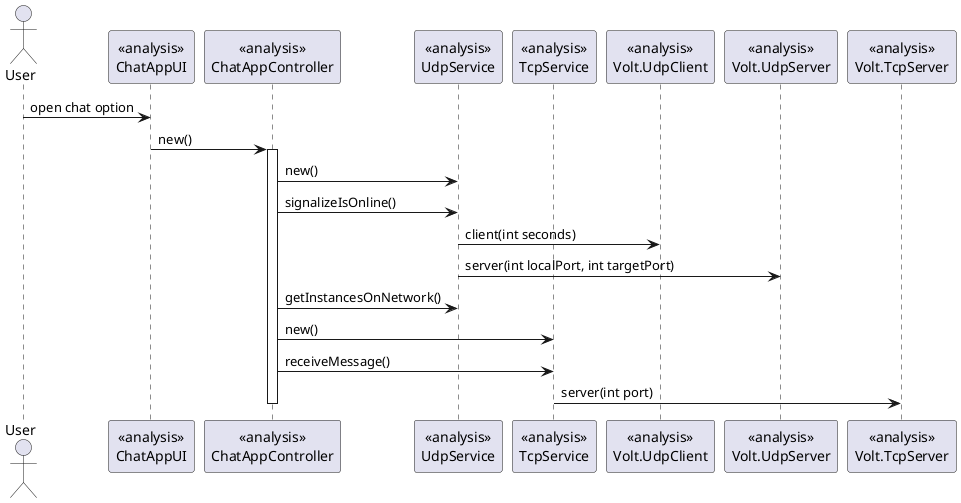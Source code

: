 @startuml doc-files/chat_app_analysis_receive.png

actor User
participant "<<analysis>>\nChatAppUI" as ChatAppUI
participant "<<analysis>>\nChatAppController" as ChatAppController
participant "<<analysis>>\nUdpService" as UdpService
participant "<<analysis>>\nTcpService" as TcpService
participant "<<analysis>>\nVolt.UdpClient" as UdpClient
participant "<<analysis>>\nVolt.UdpServer" as UdpServer
participant "<<analysis>>\nVolt.TcpServer" as TcpServer

User->ChatAppUI: open chat option
ChatAppUI->ChatAppController: new()

activate ChatAppController
ChatAppController->UdpService: new()
ChatAppController->UdpService: signalizeIsOnline()
UdpService->UdpClient:client(int seconds)
UdpService->UdpServer:server(int localPort, int targetPort)
ChatAppController->UdpService: getInstancesOnNetwork()
ChatAppController->TcpService: new()
ChatAppController->TcpService: receiveMessage()
TcpService->TcpServer:server(int port)
deactivate ChatAppController

@enduml